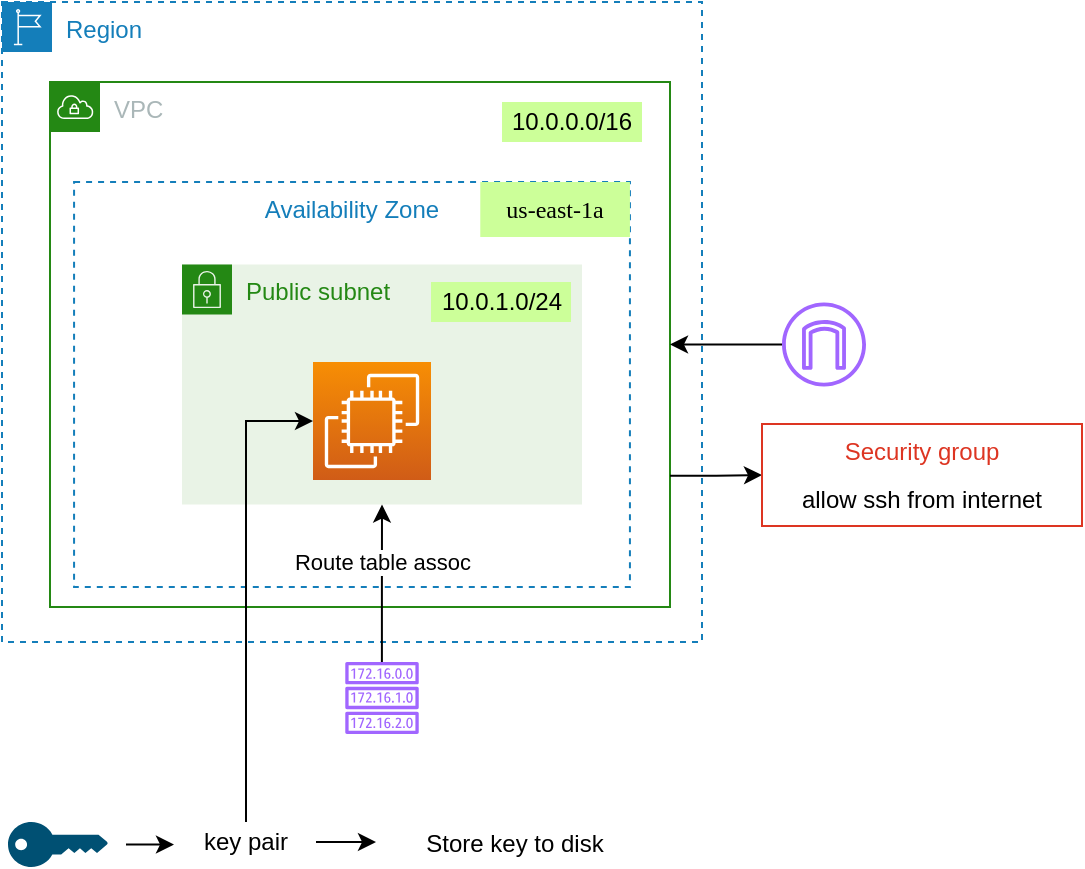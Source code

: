 <mxfile version="15.2.9" type="device"><diagram id="d9i1i_w9IVcEgbj51iGP" name="Page-1"><mxGraphModel dx="858" dy="494" grid="1" gridSize="10" guides="1" tooltips="1" connect="1" arrows="1" fold="1" page="1" pageScale="1" pageWidth="827" pageHeight="1169" math="0" shadow="0"><root><mxCell id="0"/><mxCell id="1" parent="0"/><mxCell id="4EB4hWrww5y5ed5Rro8h-1" value="" style="group" vertex="1" connectable="0" parent="1"><mxGeometry x="80" y="80" width="350" height="320" as="geometry"/></mxCell><mxCell id="xIfsTVcWTcSyPCYPQyZh-1" value="Region" style="points=[[0,0],[0.25,0],[0.5,0],[0.75,0],[1,0],[1,0.25],[1,0.5],[1,0.75],[1,1],[0.75,1],[0.5,1],[0.25,1],[0,1],[0,0.75],[0,0.5],[0,0.25]];outlineConnect=0;gradientColor=none;html=1;whiteSpace=wrap;fontSize=12;fontStyle=0;shape=mxgraph.aws4.group;grIcon=mxgraph.aws4.group_region;strokeColor=#147EBA;fillColor=none;verticalAlign=top;align=left;spacingLeft=30;fontColor=#147EBA;dashed=1;" parent="4EB4hWrww5y5ed5Rro8h-1" vertex="1"><mxGeometry width="350" height="320" as="geometry"/></mxCell><mxCell id="yIJRJlP0czrln0szNPXT-14" value="" style="group" parent="4EB4hWrww5y5ed5Rro8h-1" vertex="1" connectable="0"><mxGeometry x="20" y="50" width="314" height="262.5" as="geometry"/></mxCell><mxCell id="xIfsTVcWTcSyPCYPQyZh-2" value="Availability Zone" style="fillColor=none;strokeColor=#147EBA;dashed=1;verticalAlign=top;fontStyle=0;fontColor=#147EBA;" parent="yIJRJlP0czrln0szNPXT-14" vertex="1"><mxGeometry x="16.034" y="40" width="277.931" height="202.5" as="geometry"/></mxCell><mxCell id="yIJRJlP0czrln0szNPXT-13" value="&lt;font face=&quot;Lucida Console&quot;&gt;us-east-1a&lt;/font&gt;" style="text;whiteSpace=wrap;html=1;fillColor=#CCFF99;align=center;" parent="yIJRJlP0czrln0szNPXT-14" vertex="1"><mxGeometry x="219.138" y="40" width="74.828" height="27.5" as="geometry"/></mxCell><mxCell id="xIfsTVcWTcSyPCYPQyZh-3" value="VPC" style="points=[[0,0],[0.25,0],[0.5,0],[0.75,0],[1,0],[1,0.25],[1,0.5],[1,0.75],[1,1],[0.75,1],[0.5,1],[0.25,1],[0,1],[0,0.75],[0,0.5],[0,0.25]];outlineConnect=0;gradientColor=none;html=1;whiteSpace=wrap;fontSize=12;fontStyle=0;shape=mxgraph.aws4.group;grIcon=mxgraph.aws4.group_vpc;strokeColor=#248814;fillColor=none;verticalAlign=top;align=left;spacingLeft=30;fontColor=#AAB7B8;dashed=0;" parent="yIJRJlP0czrln0szNPXT-14" vertex="1"><mxGeometry x="4" y="-10" width="310" height="262.5" as="geometry"/></mxCell><mxCell id="yIJRJlP0czrln0szNPXT-10" value="Public subnet" style="points=[[0,0],[0.25,0],[0.5,0],[0.75,0],[1,0],[1,0.25],[1,0.5],[1,0.75],[1,1],[0.75,1],[0.5,1],[0.25,1],[0,1],[0,0.75],[0,0.5],[0,0.25]];outlineConnect=0;gradientColor=none;html=1;whiteSpace=wrap;fontSize=12;fontStyle=0;shape=mxgraph.aws4.group;grIcon=mxgraph.aws4.group_security_group;grStroke=0;strokeColor=#248814;fillColor=#E9F3E6;verticalAlign=top;align=left;spacingLeft=30;fontColor=#248814;dashed=0;" parent="yIJRJlP0czrln0szNPXT-14" vertex="1"><mxGeometry x="70" y="81.25" width="200" height="120" as="geometry"/></mxCell><mxCell id="yIJRJlP0czrln0szNPXT-11" value="10.0.1.0/24" style="text;html=1;strokeColor=none;fillColor=#CCFF99;align=center;verticalAlign=middle;whiteSpace=wrap;rounded=0;" parent="yIJRJlP0czrln0szNPXT-14" vertex="1"><mxGeometry x="194.5" y="90" width="70" height="20" as="geometry"/></mxCell><mxCell id="xIfsTVcWTcSyPCYPQyZh-5" value="" style="sketch=0;points=[[0,0,0],[0.25,0,0],[0.5,0,0],[0.75,0,0],[1,0,0],[0,1,0],[0.25,1,0],[0.5,1,0],[0.75,1,0],[1,1,0],[0,0.25,0],[0,0.5,0],[0,0.75,0],[1,0.25,0],[1,0.5,0],[1,0.75,0]];outlineConnect=0;fontColor=#232F3E;gradientColor=#F78E04;gradientDirection=north;fillColor=#D05C17;strokeColor=#ffffff;dashed=0;verticalLabelPosition=bottom;verticalAlign=top;align=center;html=1;fontSize=12;fontStyle=0;aspect=fixed;shape=mxgraph.aws4.resourceIcon;resIcon=mxgraph.aws4.ec2;" parent="yIJRJlP0czrln0szNPXT-14" vertex="1"><mxGeometry x="135.5" y="130" width="59" height="59" as="geometry"/></mxCell><mxCell id="yIJRJlP0czrln0szNPXT-4" style="edgeStyle=orthogonalEdgeStyle;rounded=0;orthogonalLoop=1;jettySize=auto;html=1;exitX=1;exitY=0.75;exitDx=0;exitDy=0;entryX=0;entryY=0.5;entryDx=0;entryDy=0;" parent="1" source="xIfsTVcWTcSyPCYPQyZh-3" target="yIJRJlP0czrln0szNPXT-1" edge="1"><mxGeometry relative="1" as="geometry"/></mxCell><mxCell id="yIJRJlP0czrln0szNPXT-7" style="edgeStyle=orthogonalEdgeStyle;rounded=0;orthogonalLoop=1;jettySize=auto;html=1;entryX=1;entryY=0.5;entryDx=0;entryDy=0;" parent="1" source="xIfsTVcWTcSyPCYPQyZh-6" target="xIfsTVcWTcSyPCYPQyZh-3" edge="1"><mxGeometry relative="1" as="geometry"/></mxCell><mxCell id="xIfsTVcWTcSyPCYPQyZh-6" value="" style="sketch=0;outlineConnect=0;fontColor=#232F3E;gradientColor=none;fillColor=#A166FF;strokeColor=none;dashed=0;verticalLabelPosition=bottom;verticalAlign=top;align=center;html=1;fontSize=12;fontStyle=0;aspect=fixed;pointerEvents=1;shape=mxgraph.aws4.internet_gateway;" parent="1" vertex="1"><mxGeometry x="470" y="230.25" width="42" height="42" as="geometry"/></mxCell><mxCell id="yIJRJlP0czrln0szNPXT-1" value="Security group" style="fillColor=none;strokeColor=#DD3522;verticalAlign=top;fontStyle=0;fontColor=#DD3522;" parent="1" vertex="1"><mxGeometry x="460" y="291" width="160" height="51" as="geometry"/></mxCell><mxCell id="yIJRJlP0czrln0szNPXT-2" value="10.0.0.0/16" style="text;html=1;strokeColor=none;fillColor=#CCFF99;align=center;verticalAlign=middle;whiteSpace=wrap;rounded=0;" parent="1" vertex="1"><mxGeometry x="330" y="130" width="70" height="20" as="geometry"/></mxCell><mxCell id="yIJRJlP0czrln0szNPXT-5" value="allow ssh from internet" style="text;html=1;strokeColor=none;fillColor=none;align=center;verticalAlign=middle;whiteSpace=wrap;rounded=0;" parent="1" vertex="1"><mxGeometry x="470" y="319" width="140" height="20" as="geometry"/></mxCell><mxCell id="yIJRJlP0czrln0szNPXT-9" value="Route table assoc" style="edgeStyle=orthogonalEdgeStyle;rounded=0;orthogonalLoop=1;jettySize=auto;html=1;" parent="1" source="yIJRJlP0czrln0szNPXT-8" target="yIJRJlP0czrln0szNPXT-10" edge="1"><mxGeometry x="0.269" relative="1" as="geometry"><mxPoint as="offset"/></mxGeometry></mxCell><mxCell id="yIJRJlP0czrln0szNPXT-8" value="" style="sketch=0;outlineConnect=0;fontColor=#232F3E;gradientColor=none;fillColor=#A166FF;strokeColor=none;dashed=0;verticalLabelPosition=bottom;verticalAlign=top;align=center;html=1;fontSize=12;fontStyle=0;aspect=fixed;pointerEvents=1;shape=mxgraph.aws4.route_table;" parent="1" vertex="1"><mxGeometry x="251.53" y="410" width="36.95" height="36" as="geometry"/></mxCell><mxCell id="4EB4hWrww5y5ed5Rro8h-5" style="edgeStyle=orthogonalEdgeStyle;rounded=0;orthogonalLoop=1;jettySize=auto;html=1;" edge="1" parent="1"><mxGeometry relative="1" as="geometry"><mxPoint x="166" y="501.25" as="targetPoint"/><mxPoint x="142" y="501.3" as="sourcePoint"/></mxGeometry></mxCell><mxCell id="4EB4hWrww5y5ed5Rro8h-2" value="" style="points=[[0,0.5,0],[0.24,0,0],[0.5,0.28,0],[0.995,0.475,0],[0.5,0.72,0],[0.24,1,0]];verticalLabelPosition=bottom;sketch=0;html=1;verticalAlign=top;aspect=fixed;align=center;pointerEvents=1;shape=mxgraph.cisco19.key;fillColor=#005073;strokeColor=none;" vertex="1" parent="1"><mxGeometry x="83" y="490" width="50" height="22.5" as="geometry"/></mxCell><mxCell id="4EB4hWrww5y5ed5Rro8h-8" style="edgeStyle=orthogonalEdgeStyle;rounded=0;orthogonalLoop=1;jettySize=auto;html=1;" edge="1" parent="1" source="4EB4hWrww5y5ed5Rro8h-6"><mxGeometry relative="1" as="geometry"><mxPoint x="267" y="500" as="targetPoint"/></mxGeometry></mxCell><mxCell id="4EB4hWrww5y5ed5Rro8h-10" style="edgeStyle=orthogonalEdgeStyle;rounded=0;orthogonalLoop=1;jettySize=auto;html=1;entryX=0;entryY=0.5;entryDx=0;entryDy=0;entryPerimeter=0;" edge="1" parent="1" source="4EB4hWrww5y5ed5Rro8h-6" target="xIfsTVcWTcSyPCYPQyZh-5"><mxGeometry relative="1" as="geometry"/></mxCell><mxCell id="4EB4hWrww5y5ed5Rro8h-6" value="key pair" style="text;html=1;strokeColor=none;fillColor=none;align=center;verticalAlign=middle;whiteSpace=wrap;rounded=0;" vertex="1" parent="1"><mxGeometry x="167" y="490" width="70" height="20" as="geometry"/></mxCell><mxCell id="4EB4hWrww5y5ed5Rro8h-9" value="Store key to disk" style="text;html=1;strokeColor=none;fillColor=none;align=center;verticalAlign=middle;whiteSpace=wrap;rounded=0;" vertex="1" parent="1"><mxGeometry x="286" y="491" width="101" height="20" as="geometry"/></mxCell></root></mxGraphModel></diagram></mxfile>